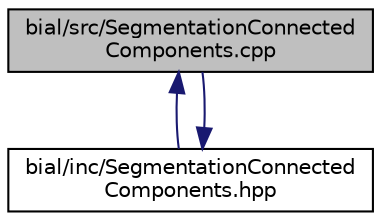 digraph "bial/src/SegmentationConnectedComponents.cpp"
{
  edge [fontname="Helvetica",fontsize="10",labelfontname="Helvetica",labelfontsize="10"];
  node [fontname="Helvetica",fontsize="10",shape=record];
  Node1 [label="bial/src/SegmentationConnected\lComponents.cpp",height=0.2,width=0.4,color="black", fillcolor="grey75", style="filled", fontcolor="black"];
  Node1 -> Node2 [dir="back",color="midnightblue",fontsize="10",style="solid",fontname="Helvetica"];
  Node2 [label="bial/inc/SegmentationConnected\lComponents.hpp",height=0.2,width=0.4,color="black", fillcolor="white", style="filled",URL="$_segmentation_connected_components_8hpp.html"];
  Node2 -> Node1 [dir="back",color="midnightblue",fontsize="10",style="solid",fontname="Helvetica"];
}
